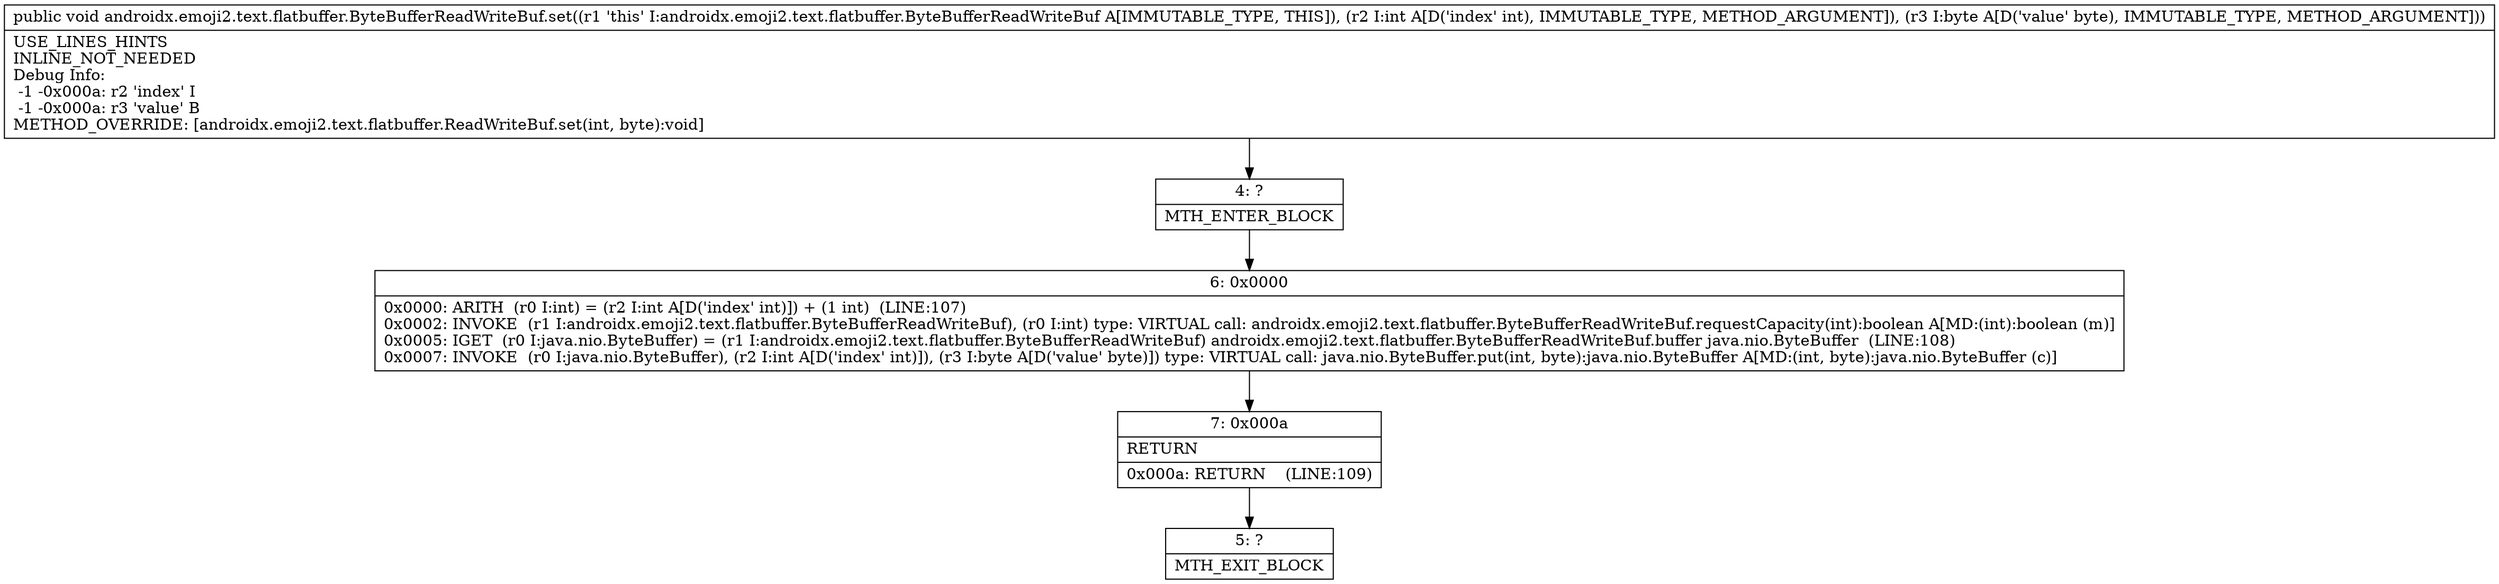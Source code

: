 digraph "CFG forandroidx.emoji2.text.flatbuffer.ByteBufferReadWriteBuf.set(IB)V" {
Node_4 [shape=record,label="{4\:\ ?|MTH_ENTER_BLOCK\l}"];
Node_6 [shape=record,label="{6\:\ 0x0000|0x0000: ARITH  (r0 I:int) = (r2 I:int A[D('index' int)]) + (1 int)  (LINE:107)\l0x0002: INVOKE  (r1 I:androidx.emoji2.text.flatbuffer.ByteBufferReadWriteBuf), (r0 I:int) type: VIRTUAL call: androidx.emoji2.text.flatbuffer.ByteBufferReadWriteBuf.requestCapacity(int):boolean A[MD:(int):boolean (m)]\l0x0005: IGET  (r0 I:java.nio.ByteBuffer) = (r1 I:androidx.emoji2.text.flatbuffer.ByteBufferReadWriteBuf) androidx.emoji2.text.flatbuffer.ByteBufferReadWriteBuf.buffer java.nio.ByteBuffer  (LINE:108)\l0x0007: INVOKE  (r0 I:java.nio.ByteBuffer), (r2 I:int A[D('index' int)]), (r3 I:byte A[D('value' byte)]) type: VIRTUAL call: java.nio.ByteBuffer.put(int, byte):java.nio.ByteBuffer A[MD:(int, byte):java.nio.ByteBuffer (c)]\l}"];
Node_7 [shape=record,label="{7\:\ 0x000a|RETURN\l|0x000a: RETURN    (LINE:109)\l}"];
Node_5 [shape=record,label="{5\:\ ?|MTH_EXIT_BLOCK\l}"];
MethodNode[shape=record,label="{public void androidx.emoji2.text.flatbuffer.ByteBufferReadWriteBuf.set((r1 'this' I:androidx.emoji2.text.flatbuffer.ByteBufferReadWriteBuf A[IMMUTABLE_TYPE, THIS]), (r2 I:int A[D('index' int), IMMUTABLE_TYPE, METHOD_ARGUMENT]), (r3 I:byte A[D('value' byte), IMMUTABLE_TYPE, METHOD_ARGUMENT]))  | USE_LINES_HINTS\lINLINE_NOT_NEEDED\lDebug Info:\l  \-1 \-0x000a: r2 'index' I\l  \-1 \-0x000a: r3 'value' B\lMETHOD_OVERRIDE: [androidx.emoji2.text.flatbuffer.ReadWriteBuf.set(int, byte):void]\l}"];
MethodNode -> Node_4;Node_4 -> Node_6;
Node_6 -> Node_7;
Node_7 -> Node_5;
}

